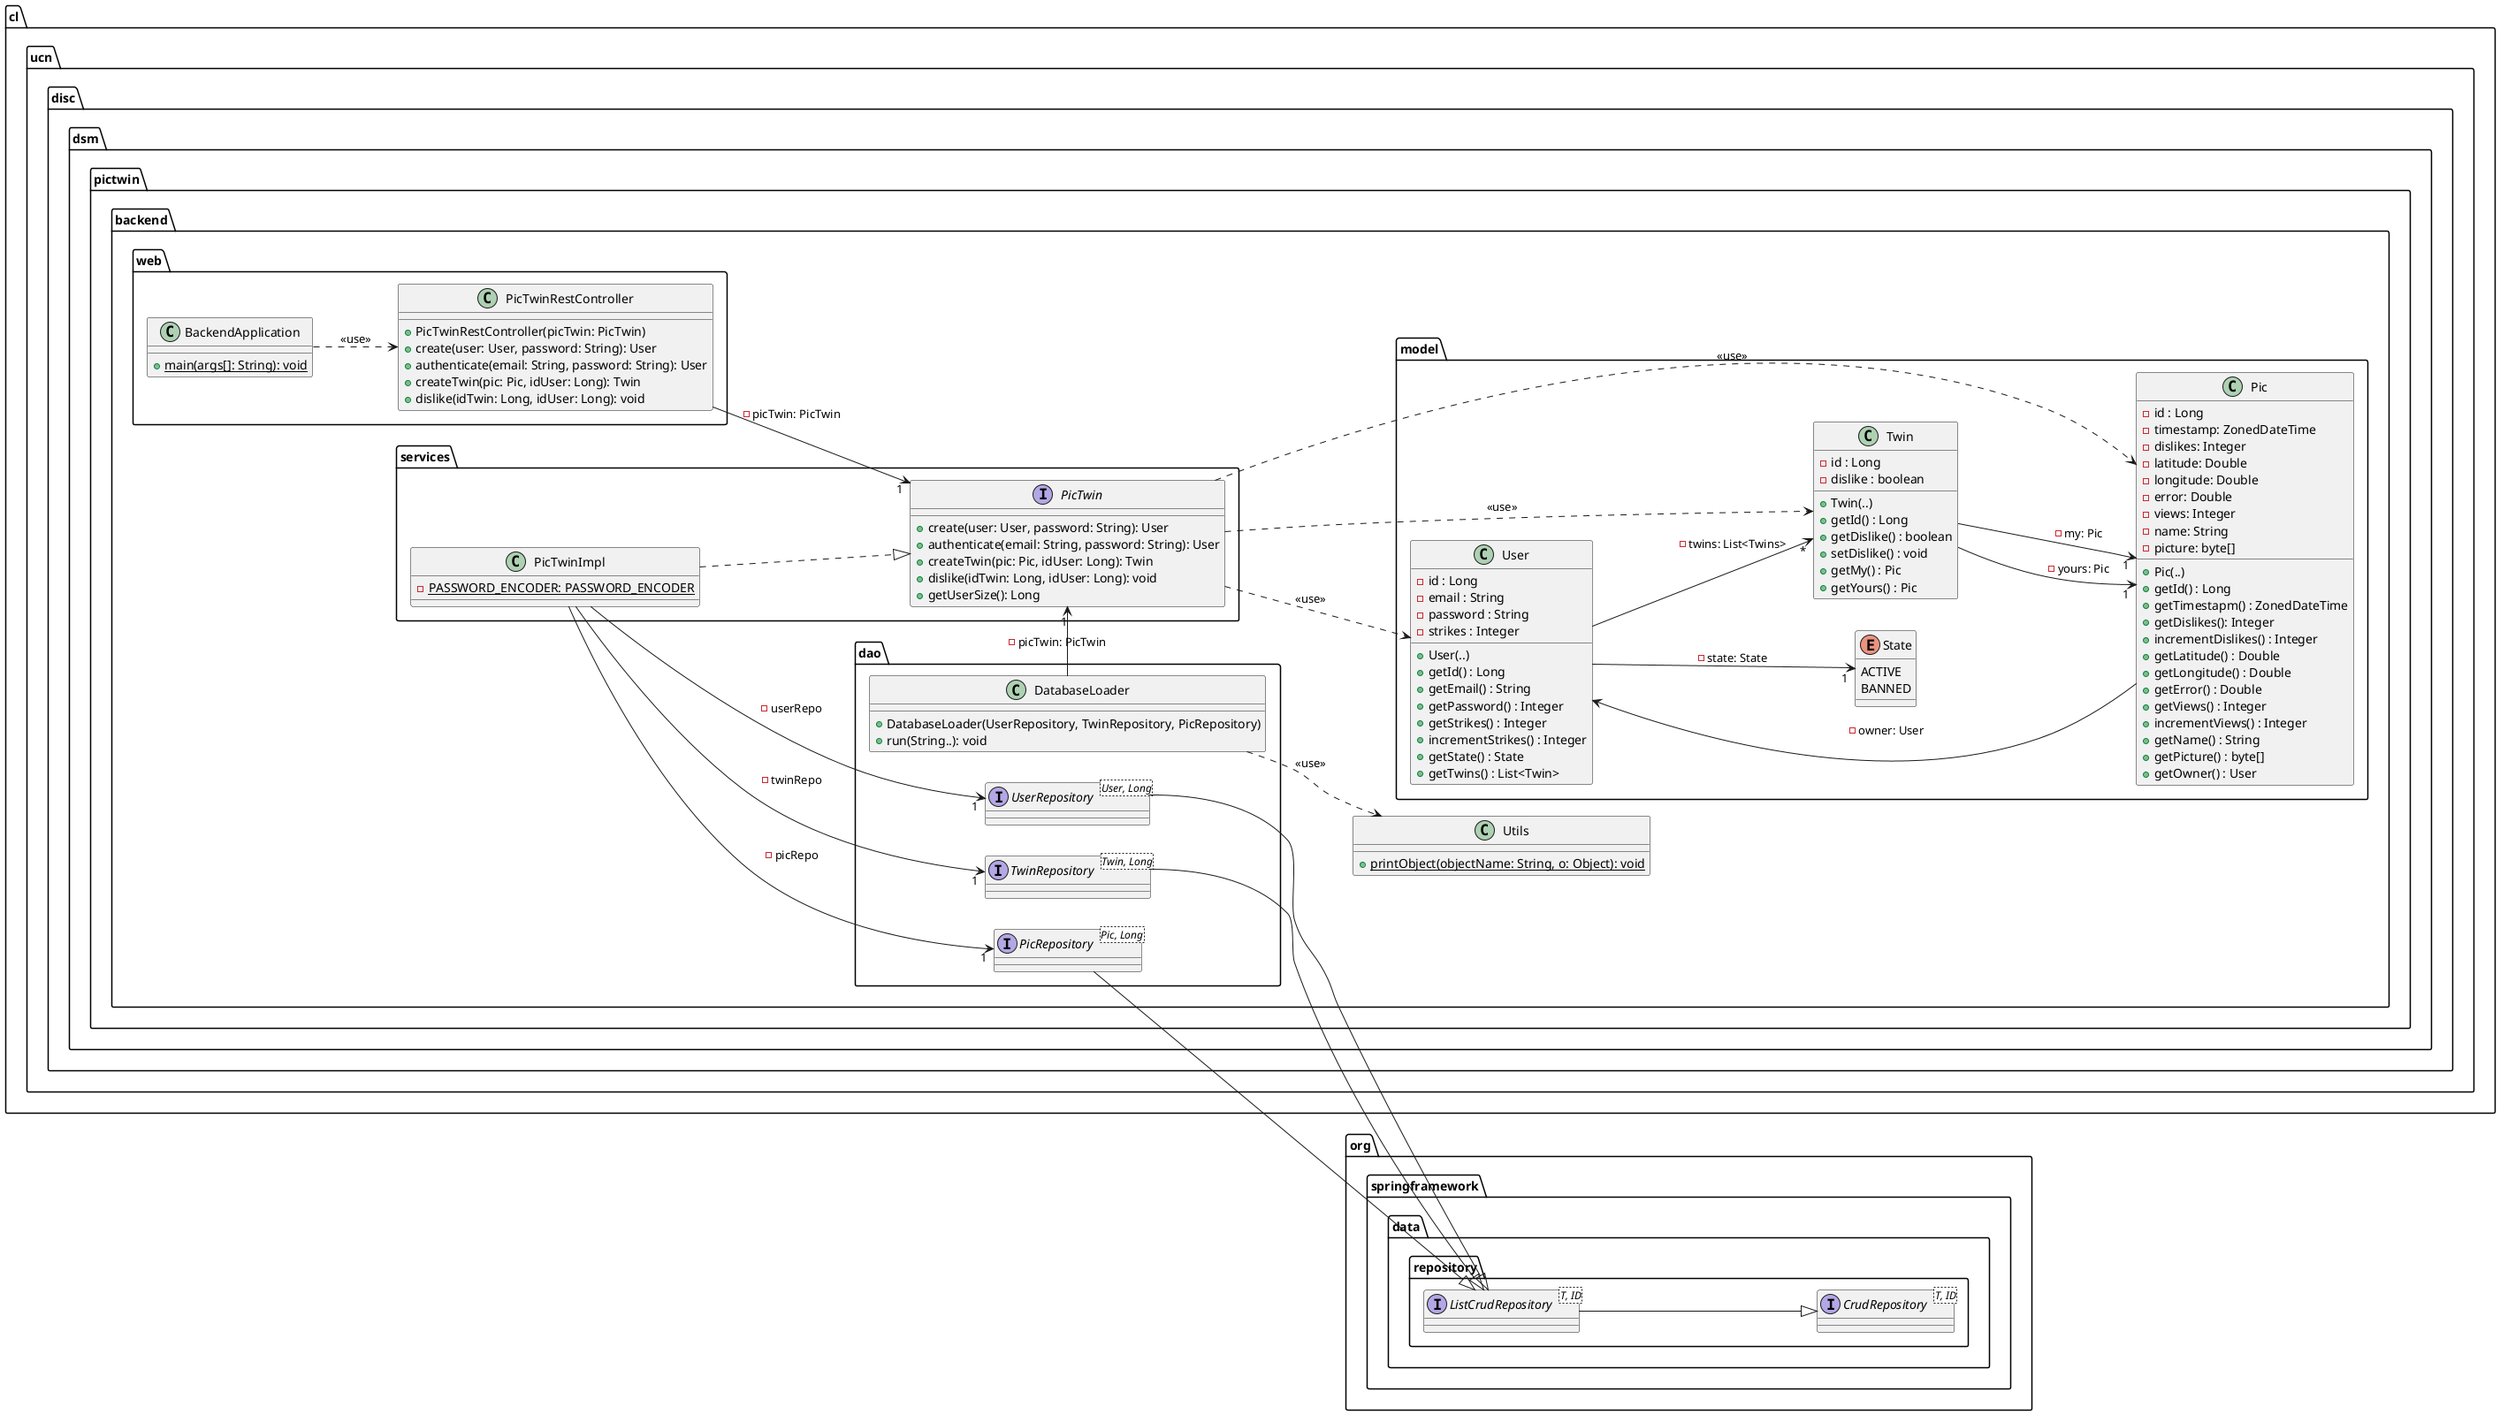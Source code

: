 @startuml
left to right direction

package cl.ucn.disc.dsm.pictwin.backend.model{

    class Pic {
        - id : Long
        - timestamp: ZonedDateTime
        - dislikes: Integer
        - latitude: Double
        - longitude: Double
        - error: Double
        - views: Integer
        - name: String
        - picture: byte[]
        + Pic(..)
        + getId() : Long
        + getTimestapm() : ZonedDateTime
        + getDislikes(): Integer
        + incrementDislikes() : Integer
        + getLatitude() : Double
        + getLongitude() : Double
        + getError() : Double
        + getViews() : Integer
        + incrementViews() : Integer
        + getName() : String
        + getPicture() : byte[]
        + getOwner() : User
    }

    class Twin {
        - id : Long
        - dislike : boolean
        + Twin(..)
        + getId() : Long
        + getDislike() : boolean
        + setDislike() : void
        + getMy() : Pic
        + getYours() : Pic
    }
    Twin --> "1" Pic: -my: Pic
    Twin --> "1" Pic: -yours: Pic

    enum State{
        ACTIVE
        BANNED
    }

    class User{
        - id : Long
        - email : String
        - password : String
        - strikes : Integer
        + User(..)
        + getId() : Long
        + getEmail() : String
        + getPassword() : Integer
        + getStrikes() : Integer
        + incrementStrikes() : Integer
        + getState() : State
        + getTwins() : List<Twin>
    }
    User --> "1" State: -state: State
    User --> "*" Twin: -twins: List<Twins>
    User <-- Pic: -owner: User

}

package org.springframework.data.repository{

    interface CrudRepository<T, ID>{
    }

    interface ListCrudRepository<T, ID>{
    }
    ListCrudRepository --|> CrudRepository

}

package cl.ucn.disc.dsm.pictwin.backend.dao{

    interface PicRepository<Pic, Long>{
    }
    PicRepository --|> ListCrudRepository

    interface TwinRepository<Twin, Long>{
    }
    TwinRepository --|> ListCrudRepository

    interface UserRepository<User, Long> {
    }
    UserRepository --|> ListCrudRepository

    class DatabaseLoader{
        + DatabaseLoader(UserRepository, TwinRepository, PicRepository)
        + run(String..): void
    }

}

package cl.ucn.disc.dsm.pictwin.backend.services{

    interface PicTwin{
        + create(user: User, password: String): User
        + authenticate(email: String, password: String): User
        + createTwin(pic: Pic, idUser: Long): Twin
        + dislike(idTwin: Long, idUser: Long): void
        + getUserSize(): Long
    }
    PicTwin ..> User: <<use>>
    PicTwin ..> Pic: <<use>>
    PicTwin ..> Twin: <<use>>
    DatabaseLoader --> "1" PicTwin: -picTwin: PicTwin

    class PicTwinImpl{
        - {static} PASSWORD_ENCODER: PASSWORD_ENCODER
    }
    PicTwinImpl ..|> PicTwin
    PicTwinImpl --> "1" UserRepository: -userRepo
    PicTwinImpl --> "1" TwinRepository: -twinRepo
    PicTwinImpl --> "1" PicRepository: -picRepo

}

package cl.ucn.disc.dsm.pictwin.backend.web{

    class PicTwinRestController{
        + PicTwinRestController(picTwin: PicTwin)
        + create(user: User, password: String): User
        + authenticate(email: String, password: String): User
        + createTwin(pic: Pic, idUser: Long): Twin
        + dislike(idTwin: Long, idUser: Long): void
    }
    PicTwinRestController --> "1" PicTwin: -picTwin: PicTwin

    class BackendApplication{
        + {static} main(args[]: String): void
    }
    BackendApplication ..> PicTwinRestController: <<use>>
}

package cl.ucn.disc.dsm.pictwin.backend{

    class Utils{
        + {static} printObject(objectName: String, o: Object): void
    }
    DatabaseLoader ..> Utils: <<use>>
}

@enduml